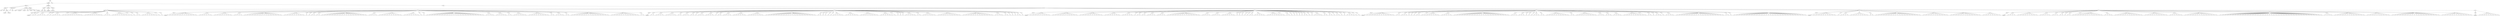 digraph Tree {
	"t0" [label = "TEI"];
	"t1" [label = "teiHeader"];
	"t2" [label = "fileDesc"];
	"t3" [label = "titleStmt"];
	"t4" [label = "title"];
	"t5" [label = "title"];
	"t6" [label = "author"];
	"t7" [label = "surname"];
	"t8" [label = "forename"];
	"t9" [label = "publicationStmt"];
	"t10" [label = "p"];
	"t11" [label = "idno"];
	"t12" [label = "sourceDesc"];
	"t13" [label = "genre"];
	"t14" [label = "inspiration"];
	"t15" [label = "structure"];
	"t16" [label = "type"];
	"t17" [label = "periode"];
	"t18" [label = "taille"];
	"t19" [label = "permalien"];
	"t20" [label = "edStmt"];
	"t21" [label = "profileDesc"];
	"t22" [label = "creation"];
	"t23" [label = "date"];
	"t24" [label = "date"];
	"t25" [label = "langUsage"];
	"t26" [label = "language"];
	"t27" [label = "textClass"];
	"t28" [label = "keywords"];
	"t29" [label = "term"];
	"t30" [label = "text"];
	"t31" [label = "body"];
	"t32" [label = "div1"];
	"t33" [label = "head"];
	"t34" [label = "div2"];
	"t35" [label = "head"];
	"t36" [label = "listPerson"];
	"t37" [label = "sp"];
	"t38" [label = "l"];
	"t39" [label = "l"];
	"t40" [label = "sp"];
	"t41" [label = "l"];
	"t42" [label = "l"];
	"t43" [label = "l"];
	"t44" [label = "l"];
	"t45" [label = "sp"];
	"t46" [label = "l"];
	"t47" [label = "sp"];
	"t48" [label = "l"];
	"t49" [label = "sp"];
	"t50" [label = "l"];
	"t51" [label = "l"];
	"t52" [label = "l"];
	"t53" [label = "l"];
	"t54" [label = "sp"];
	"t55" [label = "l"];
	"t56" [label = "sp"];
	"t57" [label = "l"];
	"t58" [label = "l"];
	"t59" [label = "l"];
	"t60" [label = "l"];
	"t61" [label = "l"];
	"t62" [label = "l"];
	"t63" [label = "l"];
	"t64" [label = "l"];
	"t65" [label = "sp"];
	"t66" [label = "l"];
	"t67" [label = "l"];
	"t68" [label = "l"];
	"t69" [label = "l"];
	"t70" [label = "l"];
	"t71" [label = "l"];
	"t72" [label = "l"];
	"t73" [label = "l"];
	"t74" [label = "sp"];
	"t75" [label = "l"];
	"t76" [label = "l"];
	"t77" [label = "l"];
	"t78" [label = "sp"];
	"t79" [label = "l"];
	"t80" [label = "l"];
	"t81" [label = "l"];
	"t82" [label = "l"];
	"t83" [label = "l"];
	"t84" [label = "l"];
	"t85" [label = "l"];
	"t86" [label = "l"];
	"t87" [label = "sp"];
	"t88" [label = "l"];
	"t89" [label = "sp"];
	"t90" [label = "l"];
	"t91" [label = "sp"];
	"t92" [label = "l"];
	"t93" [label = "l"];
	"t94" [label = "sp"];
	"t95" [label = "l"];
	"t96" [label = "l"];
	"t97" [label = "l"];
	"t98" [label = "l"];
	"t99" [label = "l"];
	"t100" [label = "l"];
	"t101" [label = "l"];
	"t102" [label = "sp"];
	"t103" [label = "l"];
	"t104" [label = "sp"];
	"t105" [label = "l"];
	"t106" [label = "div2"];
	"t107" [label = "head"];
	"t108" [label = "listPerson"];
	"t109" [label = "sp"];
	"t110" [label = "l"];
	"t111" [label = "l"];
	"t112" [label = "l"];
	"t113" [label = "l"];
	"t114" [label = "l"];
	"t115" [label = "l"];
	"t116" [label = "l"];
	"t117" [label = "l"];
	"t118" [label = "l"];
	"t119" [label = "l"];
	"t120" [label = "l"];
	"t121" [label = "l"];
	"t122" [label = "sp"];
	"t123" [label = "l"];
	"t124" [label = "l"];
	"t125" [label = "l"];
	"t126" [label = "l"];
	"t127" [label = "l"];
	"t128" [label = "l"];
	"t129" [label = "sp"];
	"t130" [label = "l"];
	"t131" [label = "l"];
	"t132" [label = "l"];
	"t133" [label = "l"];
	"t134" [label = "l"];
	"t135" [label = "l"];
	"t136" [label = "l"];
	"t137" [label = "l"];
	"t138" [label = "sp"];
	"t139" [label = "l"];
	"t140" [label = "l"];
	"t141" [label = "l"];
	"t142" [label = "l"];
	"t143" [label = "sp"];
	"t144" [label = "l"];
	"t145" [label = "l"];
	"t146" [label = "l"];
	"t147" [label = "l"];
	"t148" [label = "l"];
	"t149" [label = "l"];
	"t150" [label = "l"];
	"t151" [label = "l"];
	"t152" [label = "l"];
	"t153" [label = "l"];
	"t154" [label = "l"];
	"t155" [label = "l"];
	"t156" [label = "l"];
	"t157" [label = "l"];
	"t158" [label = "l"];
	"t159" [label = "l"];
	"t160" [label = "sp"];
	"t161" [label = "l"];
	"t162" [label = "l"];
	"t163" [label = "l"];
	"t164" [label = "l"];
	"t165" [label = "l"];
	"t166" [label = "l"];
	"t167" [label = "l"];
	"t168" [label = "l"];
	"t169" [label = "l"];
	"t170" [label = "sp"];
	"t171" [label = "l"];
	"t172" [label = "sp"];
	"t173" [label = "l"];
	"t174" [label = "sp"];
	"t175" [label = "l"];
	"t176" [label = "l"];
	"t177" [label = "sp"];
	"t178" [label = "l"];
	"t179" [label = "l"];
	"t180" [label = "sp"];
	"t181" [label = "l"];
	"t182" [label = "l"];
	"t183" [label = "l"];
	"t184" [label = "l"];
	"t185" [label = "l"];
	"t186" [label = "l"];
	"t187" [label = "l"];
	"t188" [label = "l"];
	"t189" [label = "l"];
	"t190" [label = "l"];
	"t191" [label = "l"];
	"t192" [label = "l"];
	"t193" [label = "l"];
	"t194" [label = "l"];
	"t195" [label = "l"];
	"t196" [label = "l"];
	"t197" [label = "l"];
	"t198" [label = "l"];
	"t199" [label = "l"];
	"t200" [label = "sp"];
	"t201" [label = "l"];
	"t202" [label = "l"];
	"t203" [label = "l"];
	"t204" [label = "l"];
	"t205" [label = "sp"];
	"t206" [label = "l"];
	"t207" [label = "l"];
	"t208" [label = "l"];
	"t209" [label = "l"];
	"t210" [label = "l"];
	"t211" [label = "l"];
	"t212" [label = "l"];
	"t213" [label = "l"];
	"t214" [label = "l"];
	"t215" [label = "l"];
	"t216" [label = "sp"];
	"t217" [label = "l"];
	"t218" [label = "l"];
	"t219" [label = "l"];
	"t220" [label = "l"];
	"t221" [label = "l"];
	"t222" [label = "l"];
	"t223" [label = "l"];
	"t224" [label = "sp"];
	"t225" [label = "l"];
	"t226" [label = "sp"];
	"t227" [label = "l"];
	"t228" [label = "sp"];
	"t229" [label = "l"];
	"t230" [label = "l"];
	"t231" [label = "l"];
	"t232" [label = "l"];
	"t233" [label = "l"];
	"t234" [label = "l"];
	"t235" [label = "l"];
	"t236" [label = "l"];
	"t237" [label = "l"];
	"t238" [label = "l"];
	"t239" [label = "l"];
	"t240" [label = "l"];
	"t241" [label = "l"];
	"t242" [label = "l"];
	"t243" [label = "l"];
	"t244" [label = "l"];
	"t245" [label = "l"];
	"t246" [label = "l"];
	"t247" [label = "l"];
	"t248" [label = "l"];
	"t249" [label = "l"];
	"t250" [label = "l"];
	"t251" [label = "l"];
	"t252" [label = "l"];
	"t253" [label = "sp"];
	"t254" [label = "l"];
	"t255" [label = "l"];
	"t256" [label = "l"];
	"t257" [label = "l"];
	"t258" [label = "sp"];
	"t259" [label = "l"];
	"t260" [label = "l"];
	"t261" [label = "l"];
	"t262" [label = "l"];
	"t263" [label = "l"];
	"t264" [label = "sp"];
	"t265" [label = "l"];
	"t266" [label = "l"];
	"t267" [label = "sp"];
	"t268" [label = "l"];
	"t269" [label = "l"];
	"t270" [label = "l"];
	"t271" [label = "l"];
	"t272" [label = "l"];
	"t273" [label = "l"];
	"t274" [label = "sp"];
	"t275" [label = "l"];
	"t276" [label = "l"];
	"t277" [label = "l"];
	"t278" [label = "l"];
	"t279" [label = "l"];
	"t280" [label = "l"];
	"t281" [label = "l"];
	"t282" [label = "l"];
	"t283" [label = "l"];
	"t284" [label = "sp"];
	"t285" [label = "l"];
	"t286" [label = "l"];
	"t287" [label = "sp"];
	"t288" [label = "l"];
	"t289" [label = "l"];
	"t290" [label = "l"];
	"t291" [label = "l"];
	"t292" [label = "sp"];
	"t293" [label = "l"];
	"t294" [label = "l"];
	"t295" [label = "sp"];
	"t296" [label = "l"];
	"t297" [label = "l"];
	"t298" [label = "l"];
	"t299" [label = "l"];
	"t300" [label = "l"];
	"t301" [label = "l"];
	"t302" [label = "l"];
	"t303" [label = "l"];
	"t304" [label = "l"];
	"t305" [label = "l"];
	"t306" [label = "l"];
	"t307" [label = "l"];
	"t308" [label = "l"];
	"t309" [label = "l"];
	"t310" [label = "l"];
	"t311" [label = "l"];
	"t312" [label = "sp"];
	"t313" [label = "l"];
	"t314" [label = "l"];
	"t315" [label = "l"];
	"t316" [label = "l"];
	"t317" [label = "l"];
	"t318" [label = "l"];
	"t319" [label = "l"];
	"t320" [label = "l"];
	"t321" [label = "l"];
	"t322" [label = "l"];
	"t323" [label = "l"];
	"t324" [label = "l"];
	"t325" [label = "sp"];
	"t326" [label = "l"];
	"t327" [label = "l"];
	"t328" [label = "div2"];
	"t329" [label = "head"];
	"t330" [label = "listPerson"];
	"t331" [label = "sp"];
	"t332" [label = "l"];
	"t333" [label = "l"];
	"t334" [label = "sp"];
	"t335" [label = "l"];
	"t336" [label = "l"];
	"t337" [label = "l"];
	"t338" [label = "l"];
	"t339" [label = "sp"];
	"t340" [label = "l"];
	"t341" [label = "l"];
	"t342" [label = "l"];
	"t343" [label = "l"];
	"t344" [label = "l"];
	"t345" [label = "sp"];
	"t346" [label = "l"];
	"t347" [label = "l"];
	"t348" [label = "sp"];
	"t349" [label = "l"];
	"t350" [label = "l"];
	"t351" [label = "l"];
	"t352" [label = "sp"];
	"t353" [label = "l"];
	"t354" [label = "l"];
	"t355" [label = "sp"];
	"t356" [label = "l"];
	"t357" [label = "sp"];
	"t358" [label = "l"];
	"t359" [label = "l"];
	"t360" [label = "l"];
	"t361" [label = "sp"];
	"t362" [label = "l"];
	"t363" [label = "l"];
	"t364" [label = "l"];
	"t365" [label = "l"];
	"t366" [label = "sp"];
	"t367" [label = "l"];
	"t368" [label = "sp"];
	"t369" [label = "l"];
	"t370" [label = "l"];
	"t371" [label = "sp"];
	"t372" [label = "l"];
	"t373" [label = "l"];
	"t374" [label = "l"];
	"t375" [label = "l"];
	"t376" [label = "sp"];
	"t377" [label = "l"];
	"t378" [label = "l"];
	"t379" [label = "l"];
	"t380" [label = "l"];
	"t381" [label = "l"];
	"t382" [label = "l"];
	"t383" [label = "sp"];
	"t384" [label = "l"];
	"t385" [label = "l"];
	"t386" [label = "l"];
	"t387" [label = "l"];
	"t388" [label = "l"];
	"t389" [label = "l"];
	"t390" [label = "l"];
	"t391" [label = "sp"];
	"t392" [label = "l"];
	"t393" [label = "l"];
	"t394" [label = "l"];
	"t395" [label = "l"];
	"t396" [label = "l"];
	"t397" [label = "l"];
	"t398" [label = "l"];
	"t399" [label = "l"];
	"t400" [label = "l"];
	"t401" [label = "l"];
	"t402" [label = "l"];
	"t403" [label = "l"];
	"t404" [label = "l"];
	"t405" [label = "l"];
	"t406" [label = "l"];
	"t407" [label = "l"];
	"t408" [label = "l"];
	"t409" [label = "l"];
	"t410" [label = "l"];
	"t411" [label = "l"];
	"t412" [label = "l"];
	"t413" [label = "sp"];
	"t414" [label = "l"];
	"t415" [label = "l"];
	"t416" [label = "sp"];
	"t417" [label = "l"];
	"t418" [label = "sp"];
	"t419" [label = "l"];
	"t420" [label = "sp"];
	"t421" [label = "l"];
	"t422" [label = "sp"];
	"t423" [label = "l"];
	"t424" [label = "sp"];
	"t425" [label = "l"];
	"t426" [label = "l"];
	"t427" [label = "l"];
	"t428" [label = "l"];
	"t429" [label = "l"];
	"t430" [label = "sp"];
	"t431" [label = "l"];
	"t432" [label = "l"];
	"t433" [label = "l"];
	"t434" [label = "l"];
	"t435" [label = "l"];
	"t436" [label = "l"];
	"t437" [label = "sp"];
	"t438" [label = "l"];
	"t439" [label = "l"];
	"t440" [label = "l"];
	"t441" [label = "l"];
	"t442" [label = "l"];
	"t443" [label = "l"];
	"t444" [label = "l"];
	"t445" [label = "l"];
	"t446" [label = "sp"];
	"t447" [label = "l"];
	"t448" [label = "l"];
	"t449" [label = "l"];
	"t450" [label = "l"];
	"t451" [label = "l"];
	"t452" [label = "l"];
	"t453" [label = "sp"];
	"t454" [label = "l"];
	"t455" [label = "sp"];
	"t456" [label = "l"];
	"t457" [label = "sp"];
	"t458" [label = "l"];
	"t459" [label = "sp"];
	"t460" [label = "l"];
	"t461" [label = "sp"];
	"t462" [label = "l"];
	"t463" [label = "l"];
	"t464" [label = "l"];
	"t465" [label = "l"];
	"t466" [label = "l"];
	"t467" [label = "sp"];
	"t468" [label = "l"];
	"t469" [label = "l"];
	"t470" [label = "sp"];
	"t471" [label = "l"];
	"t472" [label = "l"];
	"t473" [label = "l"];
	"t474" [label = "l"];
	"t475" [label = "l"];
	"t476" [label = "l"];
	"t477" [label = "sp"];
	"t478" [label = "l"];
	"t479" [label = "l"];
	"t480" [label = "l"];
	"t481" [label = "l"];
	"t482" [label = "l"];
	"t483" [label = "l"];
	"t484" [label = "l"];
	"t485" [label = "l"];
	"t486" [label = "l"];
	"t487" [label = "l"];
	"t488" [label = "sp"];
	"t489" [label = "l"];
	"t490" [label = "l"];
	"t491" [label = "l"];
	"t492" [label = "l"];
	"t493" [label = "l"];
	"t494" [label = "l"];
	"t495" [label = "l"];
	"t496" [label = "l"];
	"t497" [label = "l"];
	"t498" [label = "l"];
	"t499" [label = "l"];
	"t500" [label = "l"];
	"t501" [label = "l"];
	"t502" [label = "sp"];
	"t503" [label = "l"];
	"t504" [label = "l"];
	"t505" [label = "l"];
	"t506" [label = "l"];
	"t507" [label = "sp"];
	"t508" [label = "l"];
	"t509" [label = "l"];
	"t510" [label = "sp"];
	"t511" [label = "l"];
	"t512" [label = "sp"];
	"t513" [label = "l"];
	"t514" [label = "sp"];
	"t515" [label = "l"];
	"t516" [label = "sp"];
	"t517" [label = "l"];
	"t518" [label = "l"];
	"t519" [label = "sp"];
	"t520" [label = "l"];
	"t521" [label = "div2"];
	"t522" [label = "head"];
	"t523" [label = "listPerson"];
	"t524" [label = "sp"];
	"t525" [label = "l"];
	"t526" [label = "l"];
	"t527" [label = "l"];
	"t528" [label = "l"];
	"t529" [label = "l"];
	"t530" [label = "l"];
	"t531" [label = "l"];
	"t532" [label = "l"];
	"t533" [label = "l"];
	"t534" [label = "sp"];
	"t535" [label = "l"];
	"t536" [label = "l"];
	"t537" [label = "l"];
	"t538" [label = "l"];
	"t539" [label = "l"];
	"t540" [label = "l"];
	"t541" [label = "l"];
	"t542" [label = "l"];
	"t543" [label = "l"];
	"t544" [label = "l"];
	"t545" [label = "l"];
	"t546" [label = "sp"];
	"t547" [label = "l"];
	"t548" [label = "l"];
	"t549" [label = "l"];
	"t550" [label = "l"];
	"t551" [label = "l"];
	"t552" [label = "l"];
	"t553" [label = "l"];
	"t554" [label = "l"];
	"t555" [label = "l"];
	"t556" [label = "l"];
	"t557" [label = "sp"];
	"t558" [label = "l"];
	"t559" [label = "l"];
	"t560" [label = "l"];
	"t561" [label = "l"];
	"t562" [label = "l"];
	"t563" [label = "l"];
	"t564" [label = "l"];
	"t565" [label = "sp"];
	"t566" [label = "l"];
	"t567" [label = "l"];
	"t568" [label = "l"];
	"t569" [label = "l"];
	"t570" [label = "l"];
	"t571" [label = "sp"];
	"t572" [label = "l"];
	"t573" [label = "sp"];
	"t574" [label = "l"];
	"t575" [label = "l"];
	"t576" [label = "sp"];
	"t577" [label = "l"];
	"t578" [label = "l"];
	"t579" [label = "sp"];
	"t580" [label = "l"];
	"t581" [label = "l"];
	"t582" [label = "l"];
	"t583" [label = "l"];
	"t584" [label = "sp"];
	"t585" [label = "l"];
	"t586" [label = "l"];
	"t587" [label = "l"];
	"t588" [label = "l"];
	"t589" [label = "sp"];
	"t590" [label = "l"];
	"t591" [label = "l"];
	"t592" [label = "l"];
	"t593" [label = "l"];
	"t594" [label = "l"];
	"t595" [label = "l"];
	"t596" [label = "l"];
	"t597" [label = "l"];
	"t598" [label = "l"];
	"t599" [label = "l"];
	"t600" [label = "l"];
	"t601" [label = "l"];
	"t602" [label = "l"];
	"t603" [label = "l"];
	"t604" [label = "sp"];
	"t605" [label = "l"];
	"t606" [label = "l"];
	"t607" [label = "l"];
	"t608" [label = "l"];
	"t609" [label = "sp"];
	"t610" [label = "l"];
	"t611" [label = "l"];
	"t612" [label = "l"];
	"t613" [label = "l"];
	"t614" [label = "sp"];
	"t615" [label = "l"];
	"t616" [label = "l"];
	"t617" [label = "l"];
	"t618" [label = "l"];
	"t619" [label = "l"];
	"t620" [label = "l"];
	"t621" [label = "sp"];
	"t622" [label = "l"];
	"t623" [label = "sp"];
	"t624" [label = "l"];
	"t625" [label = "sp"];
	"t626" [label = "l"];
	"t627" [label = "sp"];
	"t628" [label = "l"];
	"t629" [label = "sp"];
	"t630" [label = "l"];
	"t631" [label = "sp"];
	"t632" [label = "l"];
	"t633" [label = "l"];
	"t634" [label = "sp"];
	"t635" [label = "l"];
	"t636" [label = "l"];
	"t637" [label = "l"];
	"t638" [label = "l"];
	"t639" [label = "l"];
	"t640" [label = "sp"];
	"t641" [label = "l"];
	"t642" [label = "l"];
	"t643" [label = "l"];
	"t644" [label = "l"];
	"t645" [label = "l"];
	"t646" [label = "l"];
	"t647" [label = "l"];
	"t648" [label = "sp"];
	"t649" [label = "l"];
	"t650" [label = "sp"];
	"t651" [label = "l"];
	"t652" [label = "l"];
	"t653" [label = "sp"];
	"t654" [label = "l"];
	"t655" [label = "sp"];
	"t656" [label = "l"];
	"t657" [label = "sp"];
	"t658" [label = "l"];
	"t659" [label = "sp"];
	"t660" [label = "l"];
	"t661" [label = "sp"];
	"t662" [label = "l"];
	"t663" [label = "sp"];
	"t664" [label = "l"];
	"t665" [label = "l"];
	"t666" [label = "sp"];
	"t667" [label = "l"];
	"t668" [label = "sp"];
	"t669" [label = "l"];
	"t670" [label = "sp"];
	"t671" [label = "l"];
	"t672" [label = "l"];
	"t673" [label = "l"];
	"t674" [label = "l"];
	"t675" [label = "sp"];
	"t676" [label = "l"];
	"t677" [label = "l"];
	"t678" [label = "sp"];
	"t679" [label = "l"];
	"t680" [label = "l"];
	"t681" [label = "sp"];
	"t682" [label = "l"];
	"t683" [label = "sp"];
	"t684" [label = "l"];
	"t685" [label = "l"];
	"t686" [label = "sp"];
	"t687" [label = "l"];
	"t688" [label = "sp"];
	"t689" [label = "l"];
	"t690" [label = "sp"];
	"t691" [label = "l"];
	"t692" [label = "l"];
	"t693" [label = "l"];
	"t694" [label = "l"];
	"t695" [label = "sp"];
	"t696" [label = "l"];
	"t697" [label = "sp"];
	"t698" [label = "l"];
	"t699" [label = "div2"];
	"t700" [label = "head"];
	"t701" [label = "listPerson"];
	"t702" [label = "sp"];
	"t703" [label = "l"];
	"t704" [label = "l"];
	"t705" [label = "l"];
	"t706" [label = "l"];
	"t707" [label = "l"];
	"t708" [label = "l"];
	"t709" [label = "l"];
	"t710" [label = "l"];
	"t711" [label = "l"];
	"t712" [label = "l"];
	"t713" [label = "l"];
	"t714" [label = "l"];
	"t715" [label = "sp"];
	"t716" [label = "l"];
	"t717" [label = "l"];
	"t718" [label = "sp"];
	"t719" [label = "l"];
	"t720" [label = "l"];
	"t721" [label = "l"];
	"t722" [label = "sp"];
	"t723" [label = "l"];
	"t724" [label = "sp"];
	"t725" [label = "l"];
	"t726" [label = "sp"];
	"t727" [label = "l"];
	"t728" [label = "sp"];
	"t729" [label = "l"];
	"t730" [label = "l"];
	"t731" [label = "sp"];
	"t732" [label = "l"];
	"t733" [label = "sp"];
	"t734" [label = "l"];
	"t735" [label = "l"];
	"t736" [label = "l"];
	"t737" [label = "l"];
	"t738" [label = "l"];
	"t739" [label = "l"];
	"t740" [label = "l"];
	"t741" [label = "sp"];
	"t742" [label = "l"];
	"t743" [label = "l"];
	"t744" [label = "l"];
	"t745" [label = "l"];
	"t746" [label = "l"];
	"t747" [label = "sp"];
	"t748" [label = "l"];
	"t749" [label = "l"];
	"t750" [label = "l"];
	"t751" [label = "l"];
	"t752" [label = "l"];
	"t753" [label = "l"];
	"t754" [label = "l"];
	"t755" [label = "l"];
	"t756" [label = "l"];
	"t757" [label = "l"];
	"t758" [label = "l"];
	"t759" [label = "l"];
	"t760" [label = "l"];
	"t761" [label = "l"];
	"t762" [label = "l"];
	"t763" [label = "l"];
	"t764" [label = "l"];
	"t765" [label = "l"];
	"t766" [label = "l"];
	"t767" [label = "l"];
	"t768" [label = "l"];
	"t769" [label = "l"];
	"t770" [label = "l"];
	"t771" [label = "sp"];
	"t772" [label = "l"];
	"t773" [label = "l"];
	"t774" [label = "l"];
	"t775" [label = "sp"];
	"t776" [label = "l"];
	"t777" [label = "l"];
	"t778" [label = "l"];
	"t779" [label = "sp"];
	"t780" [label = "l"];
	"t781" [label = "sp"];
	"t782" [label = "l"];
	"t783" [label = "sp"];
	"t784" [label = "l"];
	"t785" [label = "sp"];
	"t786" [label = "l"];
	"t787" [label = "l"];
	"t788" [label = "l"];
	"t789" [label = "sp"];
	"t790" [label = "l"];
	"t791" [label = "l"];
	"t792" [label = "sp"];
	"t793" [label = "l"];
	"t794" [label = "l"];
	"t795" [label = "l"];
	"t796" [label = "l"];
	"t797" [label = "l"];
	"t798" [label = "l"];
	"t799" [label = "l"];
	"t800" [label = "l"];
	"t801" [label = "l"];
	"t802" [label = "l"];
	"t803" [label = "sp"];
	"t804" [label = "l"];
	"t805" [label = "l"];
	"t806" [label = "sp"];
	"t807" [label = "l"];
	"t808" [label = "l"];
	"t809" [label = "l"];
	"t810" [label = "l"];
	"t811" [label = "l"];
	"t812" [label = "l"];
	"t813" [label = "l"];
	"t814" [label = "l"];
	"t815" [label = "l"];
	"t816" [label = "sp"];
	"t817" [label = "l"];
	"t818" [label = "l"];
	"t819" [label = "l"];
	"t820" [label = "sp"];
	"t821" [label = "l"];
	"t822" [label = "l"];
	"t823" [label = "l"];
	"t824" [label = "sp"];
	"t825" [label = "l"];
	"t826" [label = "l"];
	"t827" [label = "l"];
	"t828" [label = "l"];
	"t829" [label = "sp"];
	"t830" [label = "l"];
	"t831" [label = "l"];
	"t832" [label = "l"];
	"t833" [label = "l"];
	"t834" [label = "l"];
	"t835" [label = "l"];
	"t836" [label = "l"];
	"t837" [label = "l"];
	"t838" [label = "l"];
	"t839" [label = "sp"];
	"t840" [label = "l"];
	"t841" [label = "sp"];
	"t842" [label = "l"];
	"t843" [label = "l"];
	"t844" [label = "sp"];
	"t845" [label = "l"];
	"t846" [label = "sp"];
	"t847" [label = "l"];
	"t848" [label = "l"];
	"t849" [label = "l"];
	"t850" [label = "sp"];
	"t851" [label = "l"];
	"t852" [label = "sp"];
	"t853" [label = "l"];
	"t854" [label = "l"];
	"t855" [label = "l"];
	"t856" [label = "l"];
	"t857" [label = "sp"];
	"t858" [label = "l"];
	"t859" [label = "l"];
	"t860" [label = "l"];
	"t861" [label = "l"];
	"t862" [label = "l"];
	"t863" [label = "l"];
	"t864" [label = "l"];
	"t865" [label = "l"];
	"t866" [label = "l"];
	"t867" [label = "l"];
	"t868" [label = "l"];
	"t869" [label = "l"];
	"t870" [label = "l"];
	"t871" [label = "l"];
	"t872" [label = "l"];
	"t873" [label = "l"];
	"t874" [label = "l"];
	"t875" [label = "l"];
	"t876" [label = "l"];
	"t877" [label = "l"];
	"t878" [label = "sp"];
	"t879" [label = "l"];
	"t880" [label = "l"];
	"t881" [label = "sp"];
	"t882" [label = "l"];
	"t883" [label = "sp"];
	"t884" [label = "l"];
	"t885" [label = "l"];
	"t886" [label = "l"];
	"t887" [label = "l"];
	"t888" [label = "l"];
	"t889" [label = "l"];
	"t890" [label = "l"];
	"t891" [label = "l"];
	"t892" [label = "l"];
	"t893" [label = "l"];
	"t894" [label = "l"];
	"t895" [label = "l"];
	"t896" [label = "l"];
	"t897" [label = "l"];
	"t898" [label = "l"];
	"t899" [label = "l"];
	"t900" [label = "l"];
	"t901" [label = "l"];
	"t902" [label = "l"];
	"t903" [label = "l"];
	"t904" [label = "l"];
	"t905" [label = "l"];
	"t906" [label = "l"];
	"t907" [label = "l"];
	"t908" [label = "l"];
	"t909" [label = "l"];
	"t910" [label = "l"];
	"t911" [label = "l"];
	"t912" [label = "l"];
	"t913" [label = "l"];
	"t914" [label = "div2"];
	"t915" [label = "head"];
	"t916" [label = "listPerson"];
	"t917" [label = "sp"];
	"t918" [label = "l"];
	"t919" [label = "l"];
	"t920" [label = "l"];
	"t921" [label = "l"];
	"t922" [label = "l"];
	"t923" [label = "l"];
	"t924" [label = "l"];
	"t925" [label = "l"];
	"t926" [label = "l"];
	"t927" [label = "l"];
	"t928" [label = "sp"];
	"t929" [label = "l"];
	"t930" [label = "sp"];
	"t931" [label = "l"];
	"t932" [label = "l"];
	"t933" [label = "l"];
	"t934" [label = "l"];
	"t935" [label = "sp"];
	"t936" [label = "l"];
	"t937" [label = "l"];
	"t938" [label = "l"];
	"t939" [label = "l"];
	"t940" [label = "l"];
	"t941" [label = "l"];
	"t942" [label = "l"];
	"t943" [label = "l"];
	"t944" [label = "sp"];
	"t945" [label = "l"];
	"t946" [label = "l"];
	"t947" [label = "sp"];
	"t948" [label = "l"];
	"t949" [label = "l"];
	"t950" [label = "l"];
	"t951" [label = "l"];
	"t952" [label = "l"];
	"t953" [label = "l"];
	"t954" [label = "l"];
	"t955" [label = "l"];
	"t956" [label = "l"];
	"t957" [label = "l"];
	"t958" [label = "l"];
	"t959" [label = "l"];
	"t960" [label = "l"];
	"t961" [label = "l"];
	"t962" [label = "l"];
	"t963" [label = "l"];
	"t964" [label = "l"];
	"t965" [label = "l"];
	"t966" [label = "l"];
	"t967" [label = "sp"];
	"t968" [label = "l"];
	"t969" [label = "l"];
	"t970" [label = "l"];
	"t971" [label = "l"];
	"t972" [label = "l"];
	"t973" [label = "l"];
	"t974" [label = "l"];
	"t975" [label = "l"];
	"t976" [label = "l"];
	"t977" [label = "l"];
	"t978" [label = "l"];
	"t979" [label = "sp"];
	"t980" [label = "l"];
	"t981" [label = "l"];
	"t982" [label = "l"];
	"t983" [label = "l"];
	"t984" [label = "l"];
	"t985" [label = "l"];
	"t986" [label = "l"];
	"t987" [label = "l"];
	"t988" [label = "l"];
	"t989" [label = "l"];
	"t990" [label = "l"];
	"t991" [label = "l"];
	"t992" [label = "l"];
	"t993" [label = "sp"];
	"t994" [label = "l"];
	"t995" [label = "l"];
	"t996" [label = "l"];
	"t997" [label = "l"];
	"t998" [label = "l"];
	"t999" [label = "l"];
	"t1000" [label = "l"];
	"t1001" [label = "l"];
	"t1002" [label = "div2"];
	"t1003" [label = "head"];
	"t1004" [label = "listPerson"];
	"t1005" [label = "sp"];
	"t1006" [label = "l"];
	"t1007" [label = "l"];
	"t1008" [label = "l"];
	"t1009" [label = "l"];
	"t1010" [label = "sp"];
	"t1011" [label = "l"];
	"t1012" [label = "l"];
	"t1013" [label = "l"];
	"t1014" [label = "l"];
	"t1015" [label = "l"];
	"t1016" [label = "l"];
	"t1017" [label = "l"];
	"t1018" [label = "l"];
	"t1019" [label = "l"];
	"t1020" [label = "sp"];
	"t1021" [label = "l"];
	"t1022" [label = "l"];
	"t1023" [label = "l"];
	"t1024" [label = "l"];
	"t1025" [label = "l"];
	"t1026" [label = "sp"];
	"t1027" [label = "l"];
	"t1028" [label = "l"];
	"t1029" [label = "l"];
	"t1030" [label = "sp"];
	"t1031" [label = "l"];
	"t1032" [label = "l"];
	"t1033" [label = "sp"];
	"t1034" [label = "l"];
	"t1035" [label = "sp"];
	"t1036" [label = "l"];
	"t1037" [label = "l"];
	"t1038" [label = "sp"];
	"t1039" [label = "l"];
	"t1040" [label = "sp"];
	"t1041" [label = "l"];
	"t1042" [label = "l"];
	"t1043" [label = "l"];
	"t1044" [label = "l"];
	"t1045" [label = "l"];
	"t1046" [label = "l"];
	"t1047" [label = "l"];
	"t1048" [label = "l"];
	"t1049" [label = "l"];
	"t1050" [label = "l"];
	"t1051" [label = "l"];
	"t1052" [label = "l"];
	"t1053" [label = "sp"];
	"t1054" [label = "l"];
	"t1055" [label = "l"];
	"t1056" [label = "l"];
	"t1057" [label = "l"];
	"t1058" [label = "sp"];
	"t1059" [label = "l"];
	"t1060" [label = "l"];
	"t1061" [label = "l"];
	"t1062" [label = "l"];
	"t1063" [label = "l"];
	"t1064" [label = "l"];
	"t1065" [label = "l"];
	"t1066" [label = "l"];
	"t1067" [label = "l"];
	"t1068" [label = "l"];
	"t1069" [label = "l"];
	"t1070" [label = "l"];
	"t1071" [label = "sp"];
	"t1072" [label = "l"];
	"t1073" [label = "l"];
	"t1074" [label = "l"];
	"t1075" [label = "l"];
	"t1076" [label = "l"];
	"t1077" [label = "l"];
	"t1078" [label = "l"];
	"t1079" [label = "l"];
	"t1080" [label = "l"];
	"t1081" [label = "l"];
	"t1082" [label = "sp"];
	"t1083" [label = "l"];
	"t1084" [label = "l"];
	"t1085" [label = "l"];
	"t1086" [label = "l"];
	"t1087" [label = "l"];
	"t1088" [label = "l"];
	"t1089" [label = "sp"];
	"t1090" [label = "l"];
	"t1091" [label = "l"];
	"t1092" [label = "l"];
	"t1093" [label = "l"];
	"t1094" [label = "l"];
	"t1095" [label = "l"];
	"t1096" [label = "l"];
	"t1097" [label = "l"];
	"t1098" [label = "l"];
	"t1099" [label = "l"];
	"t1100" [label = "l"];
	"t1101" [label = "l"];
	"t1102" [label = "l"];
	"t1103" [label = "l"];
	"t1104" [label = "sp"];
	"t1105" [label = "l"];
	"t1106" [label = "l"];
	"t1107" [label = "l"];
	"t1108" [label = "l"];
	"t1109" [label = "l"];
	"t1110" [label = "l"];
	"t1111" [label = "l"];
	"t1112" [label = "l"];
	"t1113" [label = "l"];
	"t1114" [label = "l"];
	"t1115" [label = "l"];
	"t1116" [label = "l"];
	"t1117" [label = "l"];
	"t1118" [label = "l"];
	"t1119" [label = "l"];
	"t1120" [label = "l"];
	"t1121" [label = "l"];
	"t1122" [label = "l"];
	"t1123" [label = "l"];
	"t1124" [label = "l"];
	"t1125" [label = "l"];
	"t1126" [label = "l"];
	"t1127" [label = "l"];
	"t1128" [label = "l"];
	"t1129" [label = "l"];
	"t1130" [label = "l"];
	"t1131" [label = "l"];
	"t1132" [label = "l"];
	"t1133" [label = "l"];
	"t1134" [label = "l"];
	"t1135" [label = "l"];
	"t1136" [label = "l"];
	"t1137" [label = "l"];
	"t1138" [label = "l"];
	"t1139" [label = "l"];
	"t1140" [label = "l"];
	"t1141" [label = "l"];
	"t1142" [label = "l"];
	"t1143" [label = "l"];
	"t1144" [label = "l"];
	"t1145" [label = "l"];
	"t1146" [label = "l"];
	"t1147" [label = "sp"];
	"t1148" [label = "l"];
	"t1149" [label = "l"];
	"t1150" [label = "l"];
	"t1151" [label = "l"];
	"t1152" [label = "sp"];
	"t1153" [label = "l"];
	"t1154" [label = "l"];
	"t1155" [label = "l"];
	"t1156" [label = "l"];
	"t1157" [label = "l"];
	"t1158" [label = "l"];
	"t1159" [label = "l"];
	"t1160" [label = "l"];
	"t1161" [label = "l"];
	"t1162" [label = "l"];
	"t1163" [label = "l"];
	"t1164" [label = "l"];
	"t1165" [label = "l"];
	"t1166" [label = "sp"];
	"t1167" [label = "l"];
	"t1168" [label = "l"];
	"t1169" [label = "l"];
	"t1170" [label = "l"];
	"t1171" [label = "l"];
	"t1172" [label = "l"];
	"t1173" [label = "l"];
	"t1174" [label = "l"];
	"t1175" [label = "l"];
	"t1176" [label = "l"];
	"t1177" [label = "sp"];
	"t1178" [label = "l"];
	"t1179" [label = "l"];
	"t1180" [label = "l"];
	"t1181" [label = "l"];
	"t1182" [label = "l"];
	"t1183" [label = "l"];
	"t1184" [label = "l"];
	"t1185" [label = "l"];
	"t1186" [label = "l"];
	"t1187" [label = "l"];
	"t1188" [label = "l"];
	"t1189" [label = "l"];
	"t1190" [label = "l"];
	"t1191" [label = "l"];
	"t1192" [label = "l"];
	"t1193" [label = "l"];
	"t1194" [label = "l"];
	"t1195" [label = "l"];
	"t1196" [label = "l"];
	"t1197" [label = "l"];
	"t1198" [label = "sp"];
	"t1199" [label = "l"];
	"t1200" [label = "l"];
	"t1201" [label = "l"];
	"t1202" [label = "l"];
	"t1203" [label = "l"];
	"t1204" [label = "l"];
	"t1205" [label = "l"];
	"t1206" [label = "l"];
	"t1207" [label = "l"];
	"t1208" [label = "l"];
	"t1209" [label = "l"];
	"t1210" [label = "l"];
	"t1211" [label = "l"];
	"t1212" [label = "div2"];
	"t1213" [label = "head"];
	"t1214" [label = "listPerson"];
	"t1215" [label = "sp"];
	"t1216" [label = "l"];
	"t1217" [label = "l"];
	"t1218" [label = "l"];
	"t1219" [label = "l"];
	"t1220" [label = "l"];
	"t1221" [label = "l"];
	"t1222" [label = "l"];
	"t1223" [label = "l"];
	"t1224" [label = "l"];
	"t0" -> "t1";
	"t1" -> "t2";
	"t2" -> "t3";
	"t3" -> "t4";
	"t3" -> "t5";
	"t3" -> "t6";
	"t6" -> "t7";
	"t6" -> "t8";
	"t2" -> "t9";
	"t9" -> "t10";
	"t9" -> "t11";
	"t2" -> "t12";
	"t12" -> "t13";
	"t12" -> "t14";
	"t12" -> "t15";
	"t12" -> "t16";
	"t12" -> "t17";
	"t12" -> "t18";
	"t12" -> "t19";
	"t2" -> "t20";
	"t1" -> "t21";
	"t21" -> "t22";
	"t22" -> "t23";
	"t22" -> "t24";
	"t21" -> "t25";
	"t25" -> "t26";
	"t21" -> "t27";
	"t27" -> "t28";
	"t28" -> "t29";
	"t0" -> "t30";
	"t30" -> "t31";
	"t31" -> "t32";
	"t32" -> "t33";
	"t32" -> "t34";
	"t34" -> "t35";
	"t35" -> "t36";
	"t34" -> "t37";
	"t37" -> "t38";
	"t37" -> "t39";
	"t34" -> "t40";
	"t40" -> "t41";
	"t40" -> "t42";
	"t40" -> "t43";
	"t40" -> "t44";
	"t34" -> "t45";
	"t45" -> "t46";
	"t34" -> "t47";
	"t47" -> "t48";
	"t34" -> "t49";
	"t49" -> "t50";
	"t49" -> "t51";
	"t49" -> "t52";
	"t49" -> "t53";
	"t34" -> "t54";
	"t54" -> "t55";
	"t34" -> "t56";
	"t56" -> "t57";
	"t56" -> "t58";
	"t56" -> "t59";
	"t56" -> "t60";
	"t56" -> "t61";
	"t56" -> "t62";
	"t56" -> "t63";
	"t56" -> "t64";
	"t34" -> "t65";
	"t65" -> "t66";
	"t65" -> "t67";
	"t65" -> "t68";
	"t65" -> "t69";
	"t65" -> "t70";
	"t65" -> "t71";
	"t65" -> "t72";
	"t65" -> "t73";
	"t34" -> "t74";
	"t74" -> "t75";
	"t74" -> "t76";
	"t74" -> "t77";
	"t34" -> "t78";
	"t78" -> "t79";
	"t78" -> "t80";
	"t78" -> "t81";
	"t78" -> "t82";
	"t78" -> "t83";
	"t78" -> "t84";
	"t78" -> "t85";
	"t78" -> "t86";
	"t34" -> "t87";
	"t87" -> "t88";
	"t34" -> "t89";
	"t89" -> "t90";
	"t34" -> "t91";
	"t91" -> "t92";
	"t91" -> "t93";
	"t34" -> "t94";
	"t94" -> "t95";
	"t94" -> "t96";
	"t94" -> "t97";
	"t94" -> "t98";
	"t94" -> "t99";
	"t94" -> "t100";
	"t94" -> "t101";
	"t34" -> "t102";
	"t102" -> "t103";
	"t34" -> "t104";
	"t104" -> "t105";
	"t32" -> "t106";
	"t106" -> "t107";
	"t107" -> "t108";
	"t106" -> "t109";
	"t109" -> "t110";
	"t109" -> "t111";
	"t109" -> "t112";
	"t109" -> "t113";
	"t109" -> "t114";
	"t109" -> "t115";
	"t109" -> "t116";
	"t109" -> "t117";
	"t109" -> "t118";
	"t109" -> "t119";
	"t109" -> "t120";
	"t109" -> "t121";
	"t106" -> "t122";
	"t122" -> "t123";
	"t122" -> "t124";
	"t122" -> "t125";
	"t122" -> "t126";
	"t122" -> "t127";
	"t122" -> "t128";
	"t106" -> "t129";
	"t129" -> "t130";
	"t129" -> "t131";
	"t129" -> "t132";
	"t129" -> "t133";
	"t129" -> "t134";
	"t129" -> "t135";
	"t129" -> "t136";
	"t129" -> "t137";
	"t106" -> "t138";
	"t138" -> "t139";
	"t138" -> "t140";
	"t138" -> "t141";
	"t138" -> "t142";
	"t106" -> "t143";
	"t143" -> "t144";
	"t143" -> "t145";
	"t143" -> "t146";
	"t143" -> "t147";
	"t143" -> "t148";
	"t143" -> "t149";
	"t143" -> "t150";
	"t143" -> "t151";
	"t143" -> "t152";
	"t143" -> "t153";
	"t143" -> "t154";
	"t143" -> "t155";
	"t143" -> "t156";
	"t143" -> "t157";
	"t143" -> "t158";
	"t143" -> "t159";
	"t106" -> "t160";
	"t160" -> "t161";
	"t160" -> "t162";
	"t160" -> "t163";
	"t160" -> "t164";
	"t160" -> "t165";
	"t160" -> "t166";
	"t160" -> "t167";
	"t160" -> "t168";
	"t160" -> "t169";
	"t106" -> "t170";
	"t170" -> "t171";
	"t106" -> "t172";
	"t172" -> "t173";
	"t106" -> "t174";
	"t174" -> "t175";
	"t174" -> "t176";
	"t106" -> "t177";
	"t177" -> "t178";
	"t177" -> "t179";
	"t106" -> "t180";
	"t180" -> "t181";
	"t180" -> "t182";
	"t180" -> "t183";
	"t180" -> "t184";
	"t180" -> "t185";
	"t180" -> "t186";
	"t180" -> "t187";
	"t180" -> "t188";
	"t180" -> "t189";
	"t180" -> "t190";
	"t180" -> "t191";
	"t180" -> "t192";
	"t180" -> "t193";
	"t180" -> "t194";
	"t180" -> "t195";
	"t180" -> "t196";
	"t180" -> "t197";
	"t180" -> "t198";
	"t180" -> "t199";
	"t106" -> "t200";
	"t200" -> "t201";
	"t200" -> "t202";
	"t200" -> "t203";
	"t200" -> "t204";
	"t106" -> "t205";
	"t205" -> "t206";
	"t205" -> "t207";
	"t205" -> "t208";
	"t205" -> "t209";
	"t205" -> "t210";
	"t205" -> "t211";
	"t205" -> "t212";
	"t205" -> "t213";
	"t205" -> "t214";
	"t205" -> "t215";
	"t106" -> "t216";
	"t216" -> "t217";
	"t216" -> "t218";
	"t216" -> "t219";
	"t216" -> "t220";
	"t216" -> "t221";
	"t216" -> "t222";
	"t216" -> "t223";
	"t106" -> "t224";
	"t224" -> "t225";
	"t106" -> "t226";
	"t226" -> "t227";
	"t106" -> "t228";
	"t228" -> "t229";
	"t228" -> "t230";
	"t228" -> "t231";
	"t228" -> "t232";
	"t228" -> "t233";
	"t228" -> "t234";
	"t228" -> "t235";
	"t228" -> "t236";
	"t228" -> "t237";
	"t228" -> "t238";
	"t228" -> "t239";
	"t228" -> "t240";
	"t228" -> "t241";
	"t228" -> "t242";
	"t228" -> "t243";
	"t228" -> "t244";
	"t228" -> "t245";
	"t228" -> "t246";
	"t228" -> "t247";
	"t228" -> "t248";
	"t228" -> "t249";
	"t228" -> "t250";
	"t228" -> "t251";
	"t228" -> "t252";
	"t106" -> "t253";
	"t253" -> "t254";
	"t253" -> "t255";
	"t253" -> "t256";
	"t253" -> "t257";
	"t106" -> "t258";
	"t258" -> "t259";
	"t258" -> "t260";
	"t258" -> "t261";
	"t258" -> "t262";
	"t258" -> "t263";
	"t106" -> "t264";
	"t264" -> "t265";
	"t264" -> "t266";
	"t106" -> "t267";
	"t267" -> "t268";
	"t267" -> "t269";
	"t267" -> "t270";
	"t267" -> "t271";
	"t267" -> "t272";
	"t267" -> "t273";
	"t106" -> "t274";
	"t274" -> "t275";
	"t274" -> "t276";
	"t274" -> "t277";
	"t274" -> "t278";
	"t274" -> "t279";
	"t274" -> "t280";
	"t274" -> "t281";
	"t274" -> "t282";
	"t274" -> "t283";
	"t106" -> "t284";
	"t284" -> "t285";
	"t284" -> "t286";
	"t106" -> "t287";
	"t287" -> "t288";
	"t287" -> "t289";
	"t287" -> "t290";
	"t287" -> "t291";
	"t106" -> "t292";
	"t292" -> "t293";
	"t292" -> "t294";
	"t106" -> "t295";
	"t295" -> "t296";
	"t295" -> "t297";
	"t295" -> "t298";
	"t295" -> "t299";
	"t295" -> "t300";
	"t295" -> "t301";
	"t295" -> "t302";
	"t295" -> "t303";
	"t295" -> "t304";
	"t295" -> "t305";
	"t295" -> "t306";
	"t295" -> "t307";
	"t295" -> "t308";
	"t295" -> "t309";
	"t295" -> "t310";
	"t295" -> "t311";
	"t106" -> "t312";
	"t312" -> "t313";
	"t312" -> "t314";
	"t312" -> "t315";
	"t312" -> "t316";
	"t312" -> "t317";
	"t312" -> "t318";
	"t312" -> "t319";
	"t312" -> "t320";
	"t312" -> "t321";
	"t312" -> "t322";
	"t312" -> "t323";
	"t312" -> "t324";
	"t106" -> "t325";
	"t325" -> "t326";
	"t325" -> "t327";
	"t32" -> "t328";
	"t328" -> "t329";
	"t329" -> "t330";
	"t328" -> "t331";
	"t331" -> "t332";
	"t331" -> "t333";
	"t328" -> "t334";
	"t334" -> "t335";
	"t334" -> "t336";
	"t334" -> "t337";
	"t334" -> "t338";
	"t328" -> "t339";
	"t339" -> "t340";
	"t339" -> "t341";
	"t339" -> "t342";
	"t339" -> "t343";
	"t339" -> "t344";
	"t328" -> "t345";
	"t345" -> "t346";
	"t345" -> "t347";
	"t328" -> "t348";
	"t348" -> "t349";
	"t348" -> "t350";
	"t348" -> "t351";
	"t328" -> "t352";
	"t352" -> "t353";
	"t352" -> "t354";
	"t328" -> "t355";
	"t355" -> "t356";
	"t328" -> "t357";
	"t357" -> "t358";
	"t357" -> "t359";
	"t357" -> "t360";
	"t328" -> "t361";
	"t361" -> "t362";
	"t361" -> "t363";
	"t361" -> "t364";
	"t361" -> "t365";
	"t328" -> "t366";
	"t366" -> "t367";
	"t328" -> "t368";
	"t368" -> "t369";
	"t368" -> "t370";
	"t328" -> "t371";
	"t371" -> "t372";
	"t371" -> "t373";
	"t371" -> "t374";
	"t371" -> "t375";
	"t328" -> "t376";
	"t376" -> "t377";
	"t376" -> "t378";
	"t376" -> "t379";
	"t376" -> "t380";
	"t376" -> "t381";
	"t376" -> "t382";
	"t328" -> "t383";
	"t383" -> "t384";
	"t383" -> "t385";
	"t383" -> "t386";
	"t383" -> "t387";
	"t383" -> "t388";
	"t383" -> "t389";
	"t383" -> "t390";
	"t328" -> "t391";
	"t391" -> "t392";
	"t391" -> "t393";
	"t391" -> "t394";
	"t391" -> "t395";
	"t391" -> "t396";
	"t391" -> "t397";
	"t391" -> "t398";
	"t391" -> "t399";
	"t391" -> "t400";
	"t391" -> "t401";
	"t391" -> "t402";
	"t391" -> "t403";
	"t391" -> "t404";
	"t391" -> "t405";
	"t391" -> "t406";
	"t391" -> "t407";
	"t391" -> "t408";
	"t391" -> "t409";
	"t391" -> "t410";
	"t391" -> "t411";
	"t391" -> "t412";
	"t328" -> "t413";
	"t413" -> "t414";
	"t413" -> "t415";
	"t328" -> "t416";
	"t416" -> "t417";
	"t328" -> "t418";
	"t418" -> "t419";
	"t328" -> "t420";
	"t420" -> "t421";
	"t328" -> "t422";
	"t422" -> "t423";
	"t328" -> "t424";
	"t424" -> "t425";
	"t424" -> "t426";
	"t424" -> "t427";
	"t424" -> "t428";
	"t424" -> "t429";
	"t328" -> "t430";
	"t430" -> "t431";
	"t430" -> "t432";
	"t430" -> "t433";
	"t430" -> "t434";
	"t430" -> "t435";
	"t430" -> "t436";
	"t328" -> "t437";
	"t437" -> "t438";
	"t437" -> "t439";
	"t437" -> "t440";
	"t437" -> "t441";
	"t437" -> "t442";
	"t437" -> "t443";
	"t437" -> "t444";
	"t437" -> "t445";
	"t328" -> "t446";
	"t446" -> "t447";
	"t446" -> "t448";
	"t446" -> "t449";
	"t446" -> "t450";
	"t446" -> "t451";
	"t446" -> "t452";
	"t328" -> "t453";
	"t453" -> "t454";
	"t328" -> "t455";
	"t455" -> "t456";
	"t328" -> "t457";
	"t457" -> "t458";
	"t328" -> "t459";
	"t459" -> "t460";
	"t328" -> "t461";
	"t461" -> "t462";
	"t461" -> "t463";
	"t461" -> "t464";
	"t461" -> "t465";
	"t461" -> "t466";
	"t328" -> "t467";
	"t467" -> "t468";
	"t467" -> "t469";
	"t328" -> "t470";
	"t470" -> "t471";
	"t470" -> "t472";
	"t470" -> "t473";
	"t470" -> "t474";
	"t470" -> "t475";
	"t470" -> "t476";
	"t328" -> "t477";
	"t477" -> "t478";
	"t477" -> "t479";
	"t477" -> "t480";
	"t477" -> "t481";
	"t477" -> "t482";
	"t477" -> "t483";
	"t477" -> "t484";
	"t477" -> "t485";
	"t477" -> "t486";
	"t477" -> "t487";
	"t328" -> "t488";
	"t488" -> "t489";
	"t488" -> "t490";
	"t488" -> "t491";
	"t488" -> "t492";
	"t488" -> "t493";
	"t488" -> "t494";
	"t488" -> "t495";
	"t488" -> "t496";
	"t488" -> "t497";
	"t488" -> "t498";
	"t488" -> "t499";
	"t488" -> "t500";
	"t488" -> "t501";
	"t328" -> "t502";
	"t502" -> "t503";
	"t502" -> "t504";
	"t502" -> "t505";
	"t502" -> "t506";
	"t328" -> "t507";
	"t507" -> "t508";
	"t507" -> "t509";
	"t328" -> "t510";
	"t510" -> "t511";
	"t328" -> "t512";
	"t512" -> "t513";
	"t328" -> "t514";
	"t514" -> "t515";
	"t328" -> "t516";
	"t516" -> "t517";
	"t516" -> "t518";
	"t328" -> "t519";
	"t519" -> "t520";
	"t32" -> "t521";
	"t521" -> "t522";
	"t522" -> "t523";
	"t521" -> "t524";
	"t524" -> "t525";
	"t524" -> "t526";
	"t524" -> "t527";
	"t524" -> "t528";
	"t524" -> "t529";
	"t524" -> "t530";
	"t524" -> "t531";
	"t524" -> "t532";
	"t524" -> "t533";
	"t521" -> "t534";
	"t534" -> "t535";
	"t534" -> "t536";
	"t534" -> "t537";
	"t534" -> "t538";
	"t534" -> "t539";
	"t534" -> "t540";
	"t534" -> "t541";
	"t534" -> "t542";
	"t534" -> "t543";
	"t534" -> "t544";
	"t534" -> "t545";
	"t521" -> "t546";
	"t546" -> "t547";
	"t546" -> "t548";
	"t546" -> "t549";
	"t546" -> "t550";
	"t546" -> "t551";
	"t546" -> "t552";
	"t546" -> "t553";
	"t546" -> "t554";
	"t546" -> "t555";
	"t546" -> "t556";
	"t521" -> "t557";
	"t557" -> "t558";
	"t557" -> "t559";
	"t557" -> "t560";
	"t557" -> "t561";
	"t557" -> "t562";
	"t557" -> "t563";
	"t557" -> "t564";
	"t521" -> "t565";
	"t565" -> "t566";
	"t565" -> "t567";
	"t565" -> "t568";
	"t565" -> "t569";
	"t565" -> "t570";
	"t521" -> "t571";
	"t571" -> "t572";
	"t521" -> "t573";
	"t573" -> "t574";
	"t573" -> "t575";
	"t521" -> "t576";
	"t576" -> "t577";
	"t576" -> "t578";
	"t521" -> "t579";
	"t579" -> "t580";
	"t579" -> "t581";
	"t579" -> "t582";
	"t579" -> "t583";
	"t521" -> "t584";
	"t584" -> "t585";
	"t584" -> "t586";
	"t584" -> "t587";
	"t584" -> "t588";
	"t521" -> "t589";
	"t589" -> "t590";
	"t589" -> "t591";
	"t589" -> "t592";
	"t589" -> "t593";
	"t589" -> "t594";
	"t589" -> "t595";
	"t589" -> "t596";
	"t589" -> "t597";
	"t589" -> "t598";
	"t589" -> "t599";
	"t589" -> "t600";
	"t589" -> "t601";
	"t589" -> "t602";
	"t589" -> "t603";
	"t521" -> "t604";
	"t604" -> "t605";
	"t604" -> "t606";
	"t604" -> "t607";
	"t604" -> "t608";
	"t521" -> "t609";
	"t609" -> "t610";
	"t609" -> "t611";
	"t609" -> "t612";
	"t609" -> "t613";
	"t521" -> "t614";
	"t614" -> "t615";
	"t614" -> "t616";
	"t614" -> "t617";
	"t614" -> "t618";
	"t614" -> "t619";
	"t614" -> "t620";
	"t521" -> "t621";
	"t621" -> "t622";
	"t521" -> "t623";
	"t623" -> "t624";
	"t521" -> "t625";
	"t625" -> "t626";
	"t521" -> "t627";
	"t627" -> "t628";
	"t521" -> "t629";
	"t629" -> "t630";
	"t521" -> "t631";
	"t631" -> "t632";
	"t631" -> "t633";
	"t521" -> "t634";
	"t634" -> "t635";
	"t634" -> "t636";
	"t634" -> "t637";
	"t634" -> "t638";
	"t634" -> "t639";
	"t521" -> "t640";
	"t640" -> "t641";
	"t640" -> "t642";
	"t640" -> "t643";
	"t640" -> "t644";
	"t640" -> "t645";
	"t640" -> "t646";
	"t640" -> "t647";
	"t521" -> "t648";
	"t648" -> "t649";
	"t521" -> "t650";
	"t650" -> "t651";
	"t650" -> "t652";
	"t521" -> "t653";
	"t653" -> "t654";
	"t521" -> "t655";
	"t655" -> "t656";
	"t521" -> "t657";
	"t657" -> "t658";
	"t521" -> "t659";
	"t659" -> "t660";
	"t521" -> "t661";
	"t661" -> "t662";
	"t521" -> "t663";
	"t663" -> "t664";
	"t663" -> "t665";
	"t521" -> "t666";
	"t666" -> "t667";
	"t521" -> "t668";
	"t668" -> "t669";
	"t521" -> "t670";
	"t670" -> "t671";
	"t670" -> "t672";
	"t670" -> "t673";
	"t670" -> "t674";
	"t521" -> "t675";
	"t675" -> "t676";
	"t675" -> "t677";
	"t521" -> "t678";
	"t678" -> "t679";
	"t678" -> "t680";
	"t521" -> "t681";
	"t681" -> "t682";
	"t521" -> "t683";
	"t683" -> "t684";
	"t683" -> "t685";
	"t521" -> "t686";
	"t686" -> "t687";
	"t521" -> "t688";
	"t688" -> "t689";
	"t521" -> "t690";
	"t690" -> "t691";
	"t690" -> "t692";
	"t690" -> "t693";
	"t690" -> "t694";
	"t521" -> "t695";
	"t695" -> "t696";
	"t521" -> "t697";
	"t697" -> "t698";
	"t32" -> "t699";
	"t699" -> "t700";
	"t700" -> "t701";
	"t699" -> "t702";
	"t702" -> "t703";
	"t702" -> "t704";
	"t702" -> "t705";
	"t702" -> "t706";
	"t702" -> "t707";
	"t702" -> "t708";
	"t702" -> "t709";
	"t702" -> "t710";
	"t702" -> "t711";
	"t702" -> "t712";
	"t702" -> "t713";
	"t702" -> "t714";
	"t699" -> "t715";
	"t715" -> "t716";
	"t715" -> "t717";
	"t699" -> "t718";
	"t718" -> "t719";
	"t718" -> "t720";
	"t718" -> "t721";
	"t699" -> "t722";
	"t722" -> "t723";
	"t699" -> "t724";
	"t724" -> "t725";
	"t699" -> "t726";
	"t726" -> "t727";
	"t699" -> "t728";
	"t728" -> "t729";
	"t728" -> "t730";
	"t699" -> "t731";
	"t731" -> "t732";
	"t699" -> "t733";
	"t733" -> "t734";
	"t733" -> "t735";
	"t733" -> "t736";
	"t733" -> "t737";
	"t733" -> "t738";
	"t733" -> "t739";
	"t733" -> "t740";
	"t699" -> "t741";
	"t741" -> "t742";
	"t741" -> "t743";
	"t741" -> "t744";
	"t741" -> "t745";
	"t741" -> "t746";
	"t699" -> "t747";
	"t747" -> "t748";
	"t747" -> "t749";
	"t747" -> "t750";
	"t747" -> "t751";
	"t747" -> "t752";
	"t747" -> "t753";
	"t747" -> "t754";
	"t747" -> "t755";
	"t747" -> "t756";
	"t747" -> "t757";
	"t747" -> "t758";
	"t747" -> "t759";
	"t747" -> "t760";
	"t747" -> "t761";
	"t747" -> "t762";
	"t747" -> "t763";
	"t747" -> "t764";
	"t747" -> "t765";
	"t747" -> "t766";
	"t747" -> "t767";
	"t747" -> "t768";
	"t747" -> "t769";
	"t747" -> "t770";
	"t699" -> "t771";
	"t771" -> "t772";
	"t771" -> "t773";
	"t771" -> "t774";
	"t699" -> "t775";
	"t775" -> "t776";
	"t775" -> "t777";
	"t775" -> "t778";
	"t699" -> "t779";
	"t779" -> "t780";
	"t699" -> "t781";
	"t781" -> "t782";
	"t699" -> "t783";
	"t783" -> "t784";
	"t699" -> "t785";
	"t785" -> "t786";
	"t785" -> "t787";
	"t785" -> "t788";
	"t699" -> "t789";
	"t789" -> "t790";
	"t789" -> "t791";
	"t699" -> "t792";
	"t792" -> "t793";
	"t792" -> "t794";
	"t792" -> "t795";
	"t792" -> "t796";
	"t792" -> "t797";
	"t792" -> "t798";
	"t792" -> "t799";
	"t792" -> "t800";
	"t792" -> "t801";
	"t792" -> "t802";
	"t699" -> "t803";
	"t803" -> "t804";
	"t803" -> "t805";
	"t699" -> "t806";
	"t806" -> "t807";
	"t806" -> "t808";
	"t806" -> "t809";
	"t806" -> "t810";
	"t806" -> "t811";
	"t806" -> "t812";
	"t806" -> "t813";
	"t806" -> "t814";
	"t806" -> "t815";
	"t699" -> "t816";
	"t816" -> "t817";
	"t816" -> "t818";
	"t816" -> "t819";
	"t699" -> "t820";
	"t820" -> "t821";
	"t820" -> "t822";
	"t820" -> "t823";
	"t699" -> "t824";
	"t824" -> "t825";
	"t824" -> "t826";
	"t824" -> "t827";
	"t824" -> "t828";
	"t699" -> "t829";
	"t829" -> "t830";
	"t829" -> "t831";
	"t829" -> "t832";
	"t829" -> "t833";
	"t829" -> "t834";
	"t829" -> "t835";
	"t829" -> "t836";
	"t829" -> "t837";
	"t829" -> "t838";
	"t699" -> "t839";
	"t839" -> "t840";
	"t699" -> "t841";
	"t841" -> "t842";
	"t841" -> "t843";
	"t699" -> "t844";
	"t844" -> "t845";
	"t699" -> "t846";
	"t846" -> "t847";
	"t846" -> "t848";
	"t846" -> "t849";
	"t699" -> "t850";
	"t850" -> "t851";
	"t699" -> "t852";
	"t852" -> "t853";
	"t852" -> "t854";
	"t852" -> "t855";
	"t852" -> "t856";
	"t699" -> "t857";
	"t857" -> "t858";
	"t857" -> "t859";
	"t857" -> "t860";
	"t857" -> "t861";
	"t857" -> "t862";
	"t857" -> "t863";
	"t857" -> "t864";
	"t857" -> "t865";
	"t857" -> "t866";
	"t857" -> "t867";
	"t857" -> "t868";
	"t857" -> "t869";
	"t857" -> "t870";
	"t857" -> "t871";
	"t857" -> "t872";
	"t857" -> "t873";
	"t857" -> "t874";
	"t857" -> "t875";
	"t857" -> "t876";
	"t857" -> "t877";
	"t699" -> "t878";
	"t878" -> "t879";
	"t878" -> "t880";
	"t699" -> "t881";
	"t881" -> "t882";
	"t699" -> "t883";
	"t883" -> "t884";
	"t883" -> "t885";
	"t883" -> "t886";
	"t883" -> "t887";
	"t883" -> "t888";
	"t883" -> "t889";
	"t883" -> "t890";
	"t883" -> "t891";
	"t883" -> "t892";
	"t883" -> "t893";
	"t883" -> "t894";
	"t883" -> "t895";
	"t883" -> "t896";
	"t883" -> "t897";
	"t883" -> "t898";
	"t883" -> "t899";
	"t883" -> "t900";
	"t883" -> "t901";
	"t883" -> "t902";
	"t883" -> "t903";
	"t883" -> "t904";
	"t883" -> "t905";
	"t883" -> "t906";
	"t883" -> "t907";
	"t883" -> "t908";
	"t883" -> "t909";
	"t883" -> "t910";
	"t883" -> "t911";
	"t883" -> "t912";
	"t883" -> "t913";
	"t32" -> "t914";
	"t914" -> "t915";
	"t915" -> "t916";
	"t914" -> "t917";
	"t917" -> "t918";
	"t917" -> "t919";
	"t917" -> "t920";
	"t917" -> "t921";
	"t917" -> "t922";
	"t917" -> "t923";
	"t917" -> "t924";
	"t917" -> "t925";
	"t917" -> "t926";
	"t917" -> "t927";
	"t914" -> "t928";
	"t928" -> "t929";
	"t914" -> "t930";
	"t930" -> "t931";
	"t930" -> "t932";
	"t930" -> "t933";
	"t930" -> "t934";
	"t914" -> "t935";
	"t935" -> "t936";
	"t935" -> "t937";
	"t935" -> "t938";
	"t935" -> "t939";
	"t935" -> "t940";
	"t935" -> "t941";
	"t935" -> "t942";
	"t935" -> "t943";
	"t914" -> "t944";
	"t944" -> "t945";
	"t944" -> "t946";
	"t914" -> "t947";
	"t947" -> "t948";
	"t947" -> "t949";
	"t947" -> "t950";
	"t947" -> "t951";
	"t947" -> "t952";
	"t947" -> "t953";
	"t947" -> "t954";
	"t947" -> "t955";
	"t947" -> "t956";
	"t947" -> "t957";
	"t947" -> "t958";
	"t947" -> "t959";
	"t947" -> "t960";
	"t947" -> "t961";
	"t947" -> "t962";
	"t947" -> "t963";
	"t947" -> "t964";
	"t947" -> "t965";
	"t947" -> "t966";
	"t914" -> "t967";
	"t967" -> "t968";
	"t967" -> "t969";
	"t967" -> "t970";
	"t967" -> "t971";
	"t967" -> "t972";
	"t967" -> "t973";
	"t967" -> "t974";
	"t967" -> "t975";
	"t967" -> "t976";
	"t967" -> "t977";
	"t967" -> "t978";
	"t914" -> "t979";
	"t979" -> "t980";
	"t979" -> "t981";
	"t979" -> "t982";
	"t979" -> "t983";
	"t979" -> "t984";
	"t979" -> "t985";
	"t979" -> "t986";
	"t979" -> "t987";
	"t979" -> "t988";
	"t979" -> "t989";
	"t979" -> "t990";
	"t979" -> "t991";
	"t979" -> "t992";
	"t914" -> "t993";
	"t993" -> "t994";
	"t993" -> "t995";
	"t993" -> "t996";
	"t993" -> "t997";
	"t993" -> "t998";
	"t993" -> "t999";
	"t993" -> "t1000";
	"t993" -> "t1001";
	"t32" -> "t1002";
	"t1002" -> "t1003";
	"t1003" -> "t1004";
	"t1002" -> "t1005";
	"t1005" -> "t1006";
	"t1005" -> "t1007";
	"t1005" -> "t1008";
	"t1005" -> "t1009";
	"t1002" -> "t1010";
	"t1010" -> "t1011";
	"t1010" -> "t1012";
	"t1010" -> "t1013";
	"t1010" -> "t1014";
	"t1010" -> "t1015";
	"t1010" -> "t1016";
	"t1010" -> "t1017";
	"t1010" -> "t1018";
	"t1010" -> "t1019";
	"t1002" -> "t1020";
	"t1020" -> "t1021";
	"t1020" -> "t1022";
	"t1020" -> "t1023";
	"t1020" -> "t1024";
	"t1020" -> "t1025";
	"t1002" -> "t1026";
	"t1026" -> "t1027";
	"t1026" -> "t1028";
	"t1026" -> "t1029";
	"t1002" -> "t1030";
	"t1030" -> "t1031";
	"t1030" -> "t1032";
	"t1002" -> "t1033";
	"t1033" -> "t1034";
	"t1002" -> "t1035";
	"t1035" -> "t1036";
	"t1035" -> "t1037";
	"t1002" -> "t1038";
	"t1038" -> "t1039";
	"t1002" -> "t1040";
	"t1040" -> "t1041";
	"t1040" -> "t1042";
	"t1040" -> "t1043";
	"t1040" -> "t1044";
	"t1040" -> "t1045";
	"t1040" -> "t1046";
	"t1040" -> "t1047";
	"t1040" -> "t1048";
	"t1040" -> "t1049";
	"t1040" -> "t1050";
	"t1040" -> "t1051";
	"t1040" -> "t1052";
	"t1002" -> "t1053";
	"t1053" -> "t1054";
	"t1053" -> "t1055";
	"t1053" -> "t1056";
	"t1053" -> "t1057";
	"t1002" -> "t1058";
	"t1058" -> "t1059";
	"t1058" -> "t1060";
	"t1058" -> "t1061";
	"t1058" -> "t1062";
	"t1058" -> "t1063";
	"t1058" -> "t1064";
	"t1058" -> "t1065";
	"t1058" -> "t1066";
	"t1058" -> "t1067";
	"t1058" -> "t1068";
	"t1058" -> "t1069";
	"t1058" -> "t1070";
	"t1002" -> "t1071";
	"t1071" -> "t1072";
	"t1071" -> "t1073";
	"t1071" -> "t1074";
	"t1071" -> "t1075";
	"t1071" -> "t1076";
	"t1071" -> "t1077";
	"t1071" -> "t1078";
	"t1071" -> "t1079";
	"t1071" -> "t1080";
	"t1071" -> "t1081";
	"t1002" -> "t1082";
	"t1082" -> "t1083";
	"t1082" -> "t1084";
	"t1082" -> "t1085";
	"t1082" -> "t1086";
	"t1082" -> "t1087";
	"t1082" -> "t1088";
	"t1002" -> "t1089";
	"t1089" -> "t1090";
	"t1089" -> "t1091";
	"t1089" -> "t1092";
	"t1089" -> "t1093";
	"t1089" -> "t1094";
	"t1089" -> "t1095";
	"t1089" -> "t1096";
	"t1089" -> "t1097";
	"t1089" -> "t1098";
	"t1089" -> "t1099";
	"t1089" -> "t1100";
	"t1089" -> "t1101";
	"t1089" -> "t1102";
	"t1089" -> "t1103";
	"t1002" -> "t1104";
	"t1104" -> "t1105";
	"t1104" -> "t1106";
	"t1104" -> "t1107";
	"t1104" -> "t1108";
	"t1104" -> "t1109";
	"t1104" -> "t1110";
	"t1104" -> "t1111";
	"t1104" -> "t1112";
	"t1104" -> "t1113";
	"t1104" -> "t1114";
	"t1104" -> "t1115";
	"t1104" -> "t1116";
	"t1104" -> "t1117";
	"t1104" -> "t1118";
	"t1104" -> "t1119";
	"t1104" -> "t1120";
	"t1104" -> "t1121";
	"t1104" -> "t1122";
	"t1104" -> "t1123";
	"t1104" -> "t1124";
	"t1104" -> "t1125";
	"t1104" -> "t1126";
	"t1104" -> "t1127";
	"t1104" -> "t1128";
	"t1104" -> "t1129";
	"t1104" -> "t1130";
	"t1104" -> "t1131";
	"t1104" -> "t1132";
	"t1104" -> "t1133";
	"t1104" -> "t1134";
	"t1104" -> "t1135";
	"t1104" -> "t1136";
	"t1104" -> "t1137";
	"t1104" -> "t1138";
	"t1104" -> "t1139";
	"t1104" -> "t1140";
	"t1104" -> "t1141";
	"t1104" -> "t1142";
	"t1104" -> "t1143";
	"t1104" -> "t1144";
	"t1104" -> "t1145";
	"t1104" -> "t1146";
	"t1002" -> "t1147";
	"t1147" -> "t1148";
	"t1147" -> "t1149";
	"t1147" -> "t1150";
	"t1147" -> "t1151";
	"t1002" -> "t1152";
	"t1152" -> "t1153";
	"t1152" -> "t1154";
	"t1152" -> "t1155";
	"t1152" -> "t1156";
	"t1152" -> "t1157";
	"t1152" -> "t1158";
	"t1152" -> "t1159";
	"t1152" -> "t1160";
	"t1152" -> "t1161";
	"t1152" -> "t1162";
	"t1152" -> "t1163";
	"t1152" -> "t1164";
	"t1152" -> "t1165";
	"t1002" -> "t1166";
	"t1166" -> "t1167";
	"t1166" -> "t1168";
	"t1166" -> "t1169";
	"t1166" -> "t1170";
	"t1166" -> "t1171";
	"t1166" -> "t1172";
	"t1166" -> "t1173";
	"t1166" -> "t1174";
	"t1166" -> "t1175";
	"t1166" -> "t1176";
	"t1002" -> "t1177";
	"t1177" -> "t1178";
	"t1177" -> "t1179";
	"t1177" -> "t1180";
	"t1177" -> "t1181";
	"t1177" -> "t1182";
	"t1177" -> "t1183";
	"t1177" -> "t1184";
	"t1177" -> "t1185";
	"t1177" -> "t1186";
	"t1177" -> "t1187";
	"t1177" -> "t1188";
	"t1177" -> "t1189";
	"t1177" -> "t1190";
	"t1177" -> "t1191";
	"t1177" -> "t1192";
	"t1177" -> "t1193";
	"t1177" -> "t1194";
	"t1177" -> "t1195";
	"t1177" -> "t1196";
	"t1177" -> "t1197";
	"t1002" -> "t1198";
	"t1198" -> "t1199";
	"t1198" -> "t1200";
	"t1198" -> "t1201";
	"t1198" -> "t1202";
	"t1198" -> "t1203";
	"t1198" -> "t1204";
	"t1198" -> "t1205";
	"t1198" -> "t1206";
	"t1198" -> "t1207";
	"t1198" -> "t1208";
	"t1198" -> "t1209";
	"t1198" -> "t1210";
	"t1198" -> "t1211";
	"t32" -> "t1212";
	"t1212" -> "t1213";
	"t1213" -> "t1214";
	"t1212" -> "t1215";
	"t1215" -> "t1216";
	"t1215" -> "t1217";
	"t1215" -> "t1218";
	"t1215" -> "t1219";
	"t1215" -> "t1220";
	"t1215" -> "t1221";
	"t1215" -> "t1222";
	"t1215" -> "t1223";
	"t1215" -> "t1224";
}
